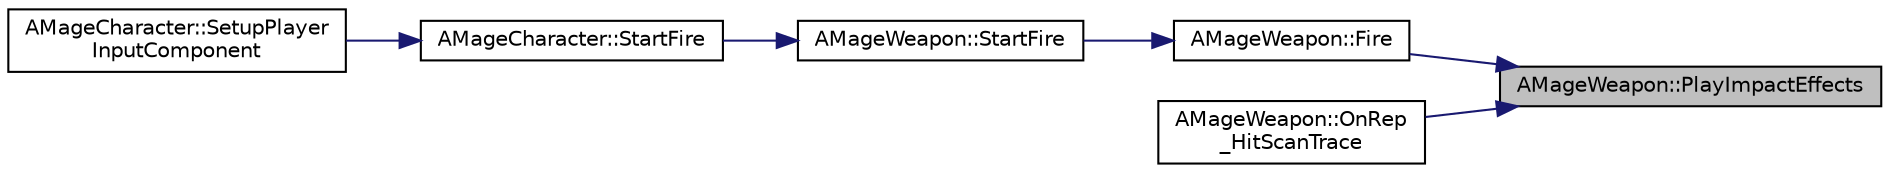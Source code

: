 digraph "AMageWeapon::PlayImpactEffects"
{
 // LATEX_PDF_SIZE
  edge [fontname="Helvetica",fontsize="10",labelfontname="Helvetica",labelfontsize="10"];
  node [fontname="Helvetica",fontsize="10",shape=record];
  rankdir="RL";
  Node1 [label="AMageWeapon::PlayImpactEffects",height=0.2,width=0.4,color="black", fillcolor="grey75", style="filled", fontcolor="black",tooltip=" "];
  Node1 -> Node2 [dir="back",color="midnightblue",fontsize="10",style="solid"];
  Node2 [label="AMageWeapon::Fire",height=0.2,width=0.4,color="black", fillcolor="white", style="filled",URL="$class_a_mage_weapon.html#ae4aece5fc0aa4d88196e2b9511bfcb27",tooltip=" "];
  Node2 -> Node3 [dir="back",color="midnightblue",fontsize="10",style="solid"];
  Node3 [label="AMageWeapon::StartFire",height=0.2,width=0.4,color="black", fillcolor="white", style="filled",URL="$class_a_mage_weapon.html#a2d014f083825172c2ff84177a41f75c3",tooltip=" "];
  Node3 -> Node4 [dir="back",color="midnightblue",fontsize="10",style="solid"];
  Node4 [label="AMageCharacter::StartFire",height=0.2,width=0.4,color="black", fillcolor="white", style="filled",URL="$class_a_mage_character.html#a5b3995caa492a982b829b4c39aa2a19e",tooltip=" "];
  Node4 -> Node5 [dir="back",color="midnightblue",fontsize="10",style="solid"];
  Node5 [label="AMageCharacter::SetupPlayer\lInputComponent",height=0.2,width=0.4,color="black", fillcolor="white", style="filled",URL="$class_a_mage_character.html#a383940e122281866679cf669d3eb3d08",tooltip=" "];
  Node1 -> Node6 [dir="back",color="midnightblue",fontsize="10",style="solid"];
  Node6 [label="AMageWeapon::OnRep\l_HitScanTrace",height=0.2,width=0.4,color="black", fillcolor="white", style="filled",URL="$class_a_mage_weapon.html#abad4ac397f09e16dda8b3138106cfb51",tooltip=" "];
}
